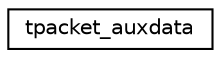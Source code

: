 digraph G
{
  edge [fontname="Helvetica",fontsize="10",labelfontname="Helvetica",labelfontsize="10"];
  node [fontname="Helvetica",fontsize="10",shape=record];
  rankdir="LR";
  Node1 [label="tpacket_auxdata",height=0.2,width=0.4,color="black", fillcolor="white", style="filled",URL="$structtpacket__auxdata.html"];
}
